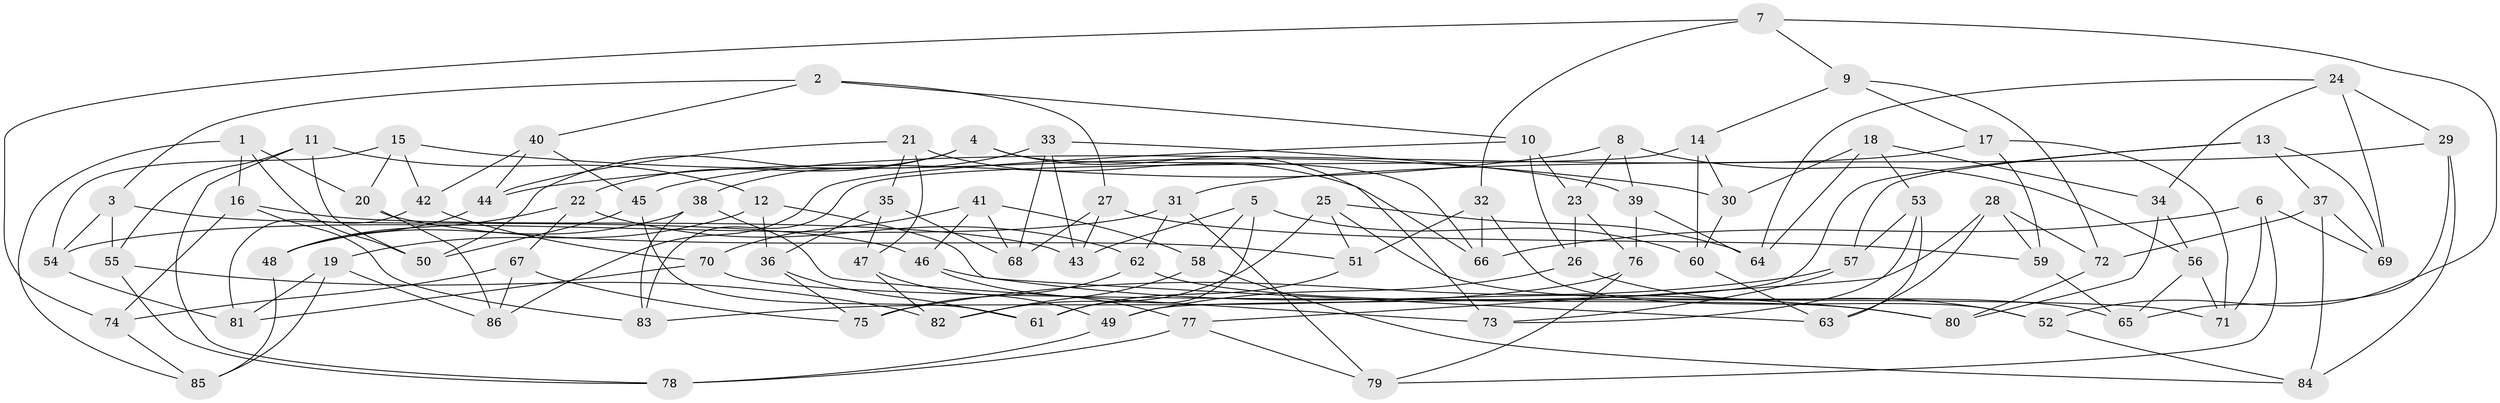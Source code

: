 // Generated by graph-tools (version 1.1) at 2025/11/02/27/25 16:11:47]
// undirected, 86 vertices, 172 edges
graph export_dot {
graph [start="1"]
  node [color=gray90,style=filled];
  1;
  2;
  3;
  4;
  5;
  6;
  7;
  8;
  9;
  10;
  11;
  12;
  13;
  14;
  15;
  16;
  17;
  18;
  19;
  20;
  21;
  22;
  23;
  24;
  25;
  26;
  27;
  28;
  29;
  30;
  31;
  32;
  33;
  34;
  35;
  36;
  37;
  38;
  39;
  40;
  41;
  42;
  43;
  44;
  45;
  46;
  47;
  48;
  49;
  50;
  51;
  52;
  53;
  54;
  55;
  56;
  57;
  58;
  59;
  60;
  61;
  62;
  63;
  64;
  65;
  66;
  67;
  68;
  69;
  70;
  71;
  72;
  73;
  74;
  75;
  76;
  77;
  78;
  79;
  80;
  81;
  82;
  83;
  84;
  85;
  86;
  1 -- 20;
  1 -- 85;
  1 -- 16;
  1 -- 50;
  2 -- 27;
  2 -- 40;
  2 -- 3;
  2 -- 10;
  3 -- 46;
  3 -- 54;
  3 -- 55;
  4 -- 50;
  4 -- 22;
  4 -- 73;
  4 -- 66;
  5 -- 60;
  5 -- 43;
  5 -- 61;
  5 -- 58;
  6 -- 79;
  6 -- 66;
  6 -- 71;
  6 -- 69;
  7 -- 9;
  7 -- 32;
  7 -- 74;
  7 -- 52;
  8 -- 39;
  8 -- 44;
  8 -- 56;
  8 -- 23;
  9 -- 17;
  9 -- 72;
  9 -- 14;
  10 -- 86;
  10 -- 23;
  10 -- 26;
  11 -- 55;
  11 -- 78;
  11 -- 12;
  11 -- 50;
  12 -- 36;
  12 -- 19;
  12 -- 63;
  13 -- 37;
  13 -- 69;
  13 -- 49;
  13 -- 57;
  14 -- 60;
  14 -- 83;
  14 -- 30;
  15 -- 30;
  15 -- 54;
  15 -- 20;
  15 -- 42;
  16 -- 74;
  16 -- 83;
  16 -- 43;
  17 -- 71;
  17 -- 45;
  17 -- 59;
  18 -- 30;
  18 -- 53;
  18 -- 64;
  18 -- 34;
  19 -- 81;
  19 -- 86;
  19 -- 85;
  20 -- 86;
  20 -- 51;
  21 -- 47;
  21 -- 66;
  21 -- 44;
  21 -- 35;
  22 -- 67;
  22 -- 48;
  22 -- 62;
  23 -- 76;
  23 -- 26;
  24 -- 29;
  24 -- 34;
  24 -- 64;
  24 -- 69;
  25 -- 64;
  25 -- 82;
  25 -- 51;
  25 -- 65;
  26 -- 49;
  26 -- 52;
  27 -- 59;
  27 -- 43;
  27 -- 68;
  28 -- 59;
  28 -- 77;
  28 -- 63;
  28 -- 72;
  29 -- 65;
  29 -- 31;
  29 -- 84;
  30 -- 60;
  31 -- 54;
  31 -- 79;
  31 -- 62;
  32 -- 51;
  32 -- 52;
  32 -- 66;
  33 -- 38;
  33 -- 43;
  33 -- 39;
  33 -- 68;
  34 -- 80;
  34 -- 56;
  35 -- 36;
  35 -- 68;
  35 -- 47;
  36 -- 61;
  36 -- 75;
  37 -- 69;
  37 -- 72;
  37 -- 84;
  38 -- 48;
  38 -- 83;
  38 -- 73;
  39 -- 76;
  39 -- 64;
  40 -- 42;
  40 -- 45;
  40 -- 44;
  41 -- 70;
  41 -- 58;
  41 -- 46;
  41 -- 68;
  42 -- 70;
  42 -- 81;
  44 -- 48;
  45 -- 50;
  45 -- 61;
  46 -- 80;
  46 -- 77;
  47 -- 49;
  47 -- 82;
  48 -- 85;
  49 -- 78;
  51 -- 61;
  52 -- 84;
  53 -- 63;
  53 -- 57;
  53 -- 73;
  54 -- 81;
  55 -- 82;
  55 -- 78;
  56 -- 71;
  56 -- 65;
  57 -- 73;
  57 -- 75;
  58 -- 84;
  58 -- 82;
  59 -- 65;
  60 -- 63;
  62 -- 75;
  62 -- 80;
  67 -- 74;
  67 -- 75;
  67 -- 86;
  70 -- 71;
  70 -- 81;
  72 -- 80;
  74 -- 85;
  76 -- 79;
  76 -- 83;
  77 -- 79;
  77 -- 78;
}
